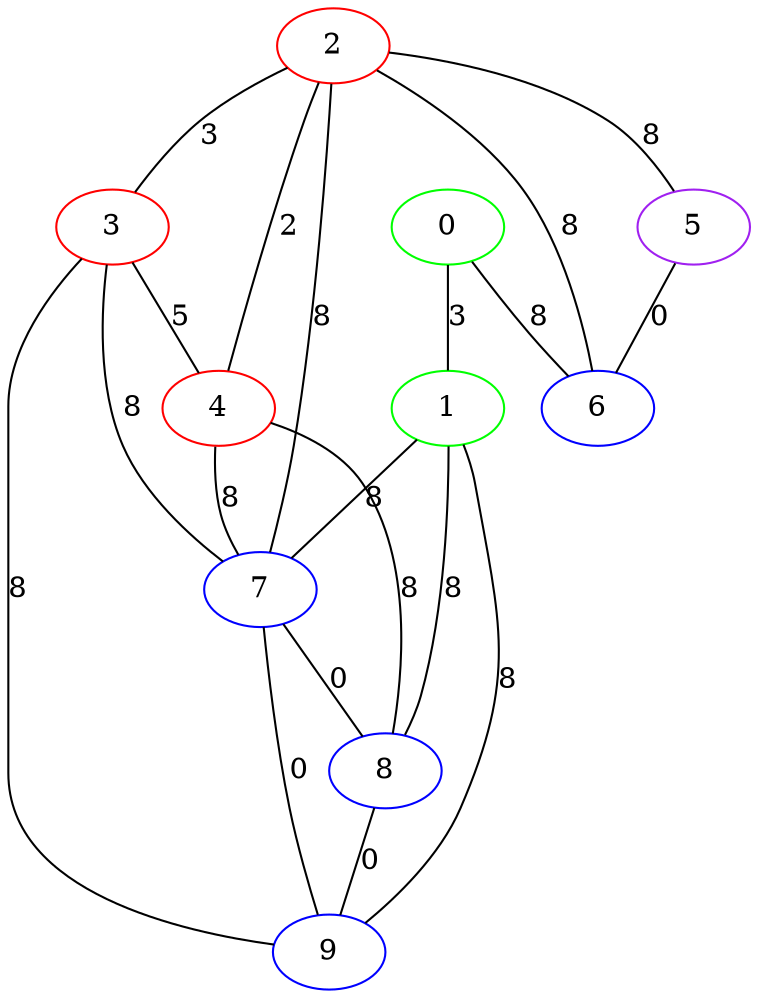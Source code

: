 graph "" {
0 [color=green, weight=2];
1 [color=green, weight=2];
2 [color=red, weight=1];
3 [color=red, weight=1];
4 [color=red, weight=1];
5 [color=purple, weight=4];
6 [color=blue, weight=3];
7 [color=blue, weight=3];
8 [color=blue, weight=3];
9 [color=blue, weight=3];
0 -- 1  [key=0, label=3];
0 -- 6  [key=0, label=8];
1 -- 8  [key=0, label=8];
1 -- 9  [key=0, label=8];
1 -- 7  [key=0, label=8];
2 -- 3  [key=0, label=3];
2 -- 4  [key=0, label=2];
2 -- 5  [key=0, label=8];
2 -- 6  [key=0, label=8];
2 -- 7  [key=0, label=8];
3 -- 9  [key=0, label=8];
3 -- 4  [key=0, label=5];
3 -- 7  [key=0, label=8];
4 -- 8  [key=0, label=8];
4 -- 7  [key=0, label=8];
5 -- 6  [key=0, label=0];
7 -- 8  [key=0, label=0];
7 -- 9  [key=0, label=0];
8 -- 9  [key=0, label=0];
}
